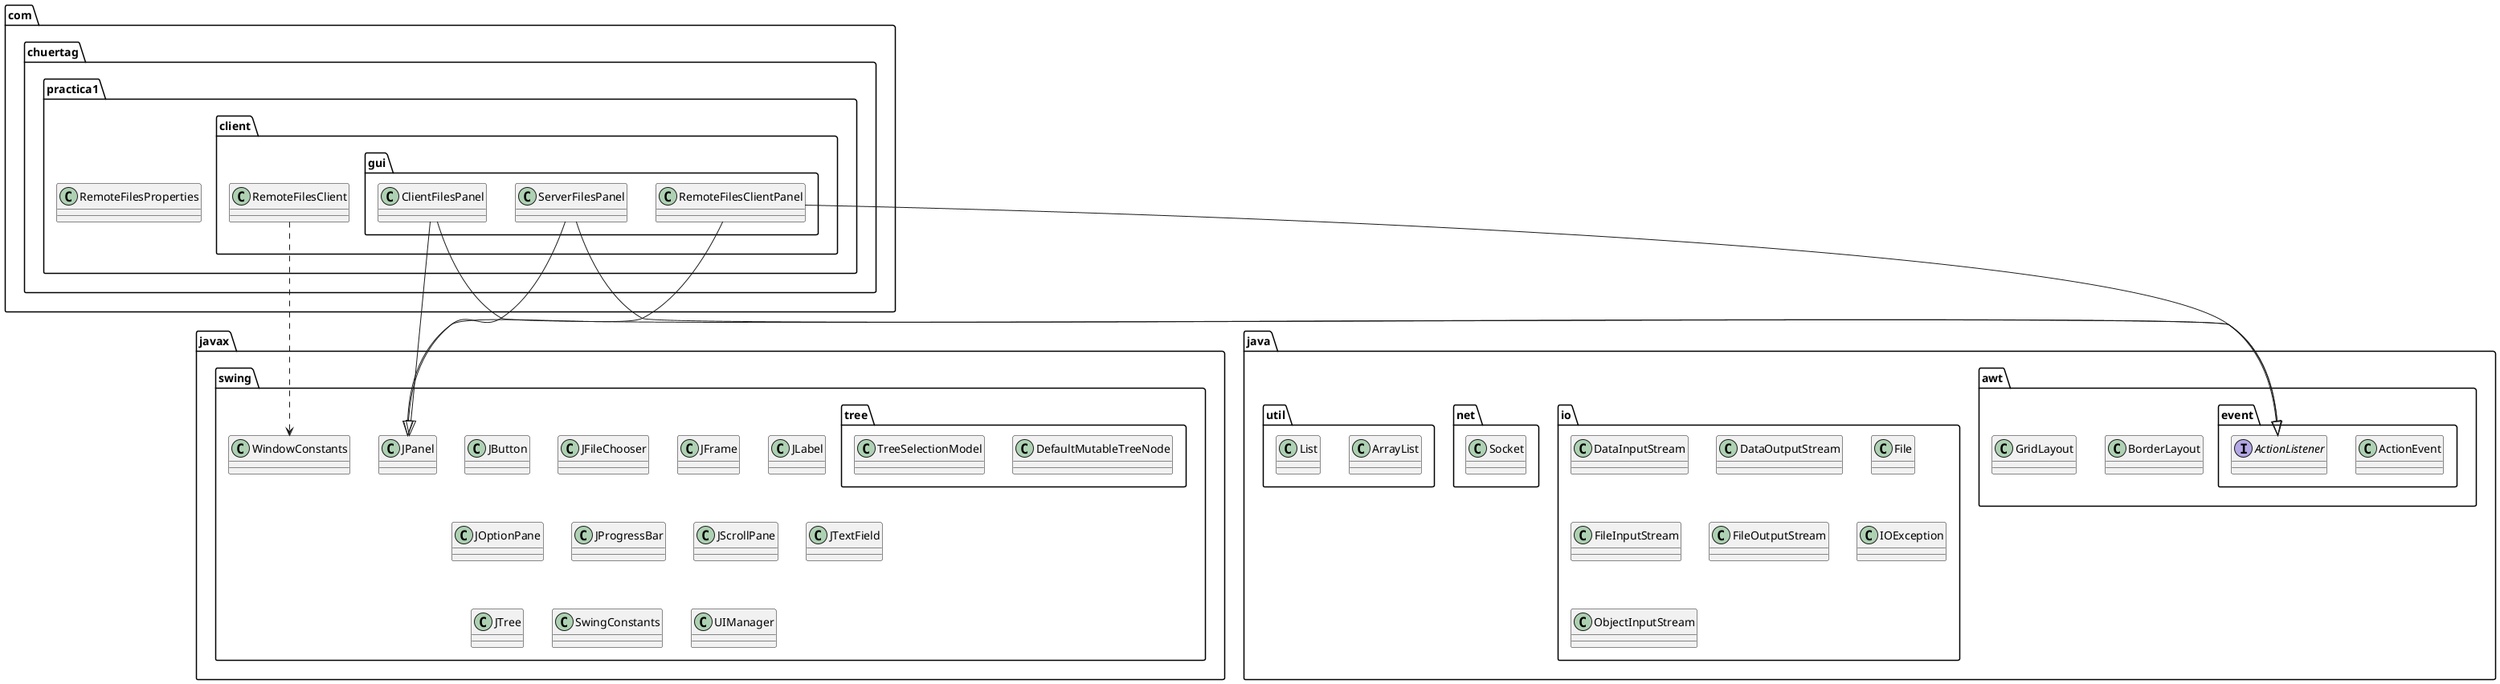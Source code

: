 @startuml
class com.chuertag.practica1.RemoteFilesProperties
class com.chuertag.practica1.client.RemoteFilesClient
class com.chuertag.practica1.client.gui.ClientFilesPanel
class com.chuertag.practica1.client.gui.RemoteFilesClientPanel
class com.chuertag.practica1.client.gui.ServerFilesPanel
class java.awt.BorderLayout
class java.awt.GridLayout
class java.awt.event.ActionEvent
class java.io.DataInputStream
class java.io.DataOutputStream
class java.io.File
class java.io.FileInputStream
class java.io.FileOutputStream
class java.io.IOException
class java.io.ObjectInputStream
class java.net.Socket
class java.util.ArrayList
class java.util.List
class javax.swing.JButton
class javax.swing.JFileChooser
class javax.swing.JFrame
class javax.swing.JLabel
class javax.swing.JOptionPane
class javax.swing.JPanel
class javax.swing.JProgressBar
class javax.swing.JScrollPane
class javax.swing.JTextField
class javax.swing.JTree
class javax.swing.SwingConstants
class javax.swing.UIManager
class javax.swing.WindowConstants
class javax.swing.tree.DefaultMutableTreeNode
class javax.swing.tree.TreeSelectionModel
interface java.awt.event.ActionListener
com.chuertag.practica1.client.RemoteFilesClient ..> javax.swing.WindowConstants
com.chuertag.practica1.client.gui.ClientFilesPanel --|> javax.swing.JPanel
com.chuertag.practica1.client.gui.ClientFilesPanel --|> java.awt.event.ActionListener
com.chuertag.practica1.client.gui.RemoteFilesClientPanel --|> javax.swing.JPanel
com.chuertag.practica1.client.gui.RemoteFilesClientPanel --|> java.awt.event.ActionListener
com.chuertag.practica1.client.gui.ServerFilesPanel --|> javax.swing.JPanel
com.chuertag.practica1.client.gui.ServerFilesPanel --|> java.awt.event.ActionListener
@enduml